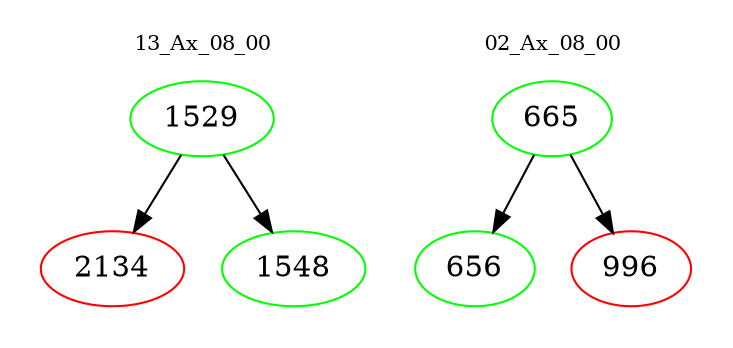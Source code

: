 digraph{
subgraph cluster_0 {
color = white
label = "13_Ax_08_00";
fontsize=10;
T0_1529 [label="1529", color="green"]
T0_1529 -> T0_2134 [color="black"]
T0_2134 [label="2134", color="red"]
T0_1529 -> T0_1548 [color="black"]
T0_1548 [label="1548", color="green"]
}
subgraph cluster_1 {
color = white
label = "02_Ax_08_00";
fontsize=10;
T1_665 [label="665", color="green"]
T1_665 -> T1_656 [color="black"]
T1_656 [label="656", color="green"]
T1_665 -> T1_996 [color="black"]
T1_996 [label="996", color="red"]
}
}
